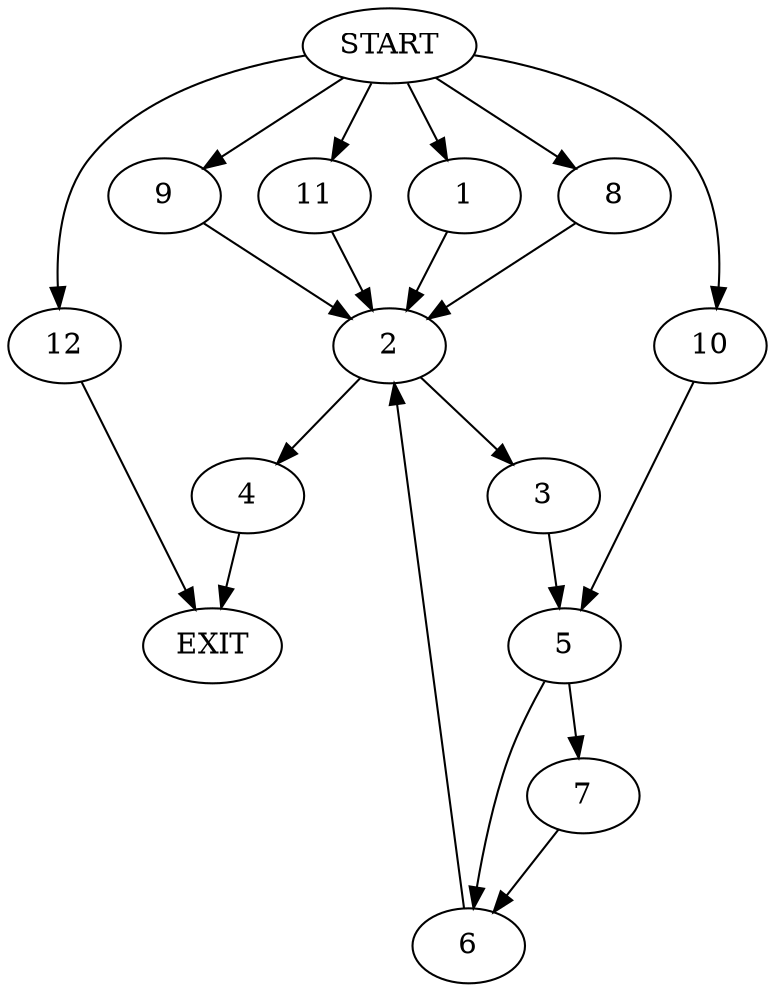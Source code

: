 digraph {
0 [label="START"]
13 [label="EXIT"]
0 -> 1
1 -> 2
2 -> 3
2 -> 4
3 -> 5
4 -> 13
5 -> 6
5 -> 7
0 -> 8
8 -> 2
0 -> 9
9 -> 2
0 -> 10
10 -> 5
7 -> 6
6 -> 2
0 -> 11
11 -> 2
0 -> 12
12 -> 13
}
